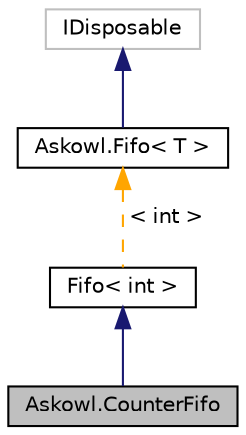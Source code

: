 digraph "Askowl.CounterFifo"
{
 // INTERACTIVE_SVG=YES
  edge [fontname="Helvetica",fontsize="10",labelfontname="Helvetica",labelfontsize="10"];
  node [fontname="Helvetica",fontsize="10",shape=record];
  Node0 [label="Askowl.CounterFifo",height=0.2,width=0.4,color="black", fillcolor="grey75", style="filled", fontcolor="black"];
  Node1 -> Node0 [dir="back",color="midnightblue",fontsize="10",style="solid",fontname="Helvetica"];
  Node1 [label="Fifo\< int \>",height=0.2,width=0.4,color="black", fillcolor="white", style="filled",URL="$class_askowl_1_1_fifo.html"];
  Node2 -> Node1 [dir="back",color="orange",fontsize="10",style="dashed",label=" \< int \>" ,fontname="Helvetica"];
  Node2 [label="Askowl.Fifo\< T \>",height=0.2,width=0.4,color="black", fillcolor="white", style="filled",URL="$class_askowl_1_1_fifo.html",tooltip=" "];
  Node3 -> Node2 [dir="back",color="midnightblue",fontsize="10",style="solid",fontname="Helvetica"];
  Node3 [label="IDisposable",height=0.2,width=0.4,color="grey75", fillcolor="white", style="filled"];
}
